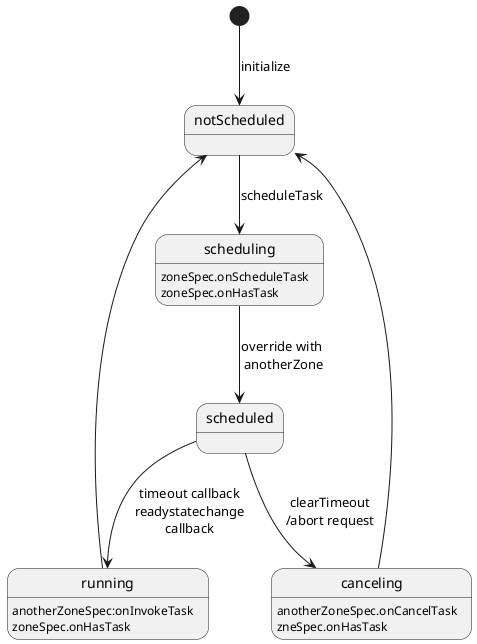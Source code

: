 @startuml
[*] --> notScheduled: initialize
notScheduled --> scheduling: scheduleTask

scheduling: zoneSpec.onScheduleTask
scheduling: zoneSpec.onHasTask

scheduling --> scheduled: override with\n anotherZone
scheduled --> running: timeout callback\nreadystatechange\ncallback
running: anotherZoneSpec:onInvokeTask

scheduled --> canceling: clearTimeout\n/abort request
canceling: anotherZoneSpec.onCancelTask
canceling --> notScheduled
canceling: zneSpec.onHasTask
running --> notScheduled
running: zoneSpec.onHasTask
@enduml